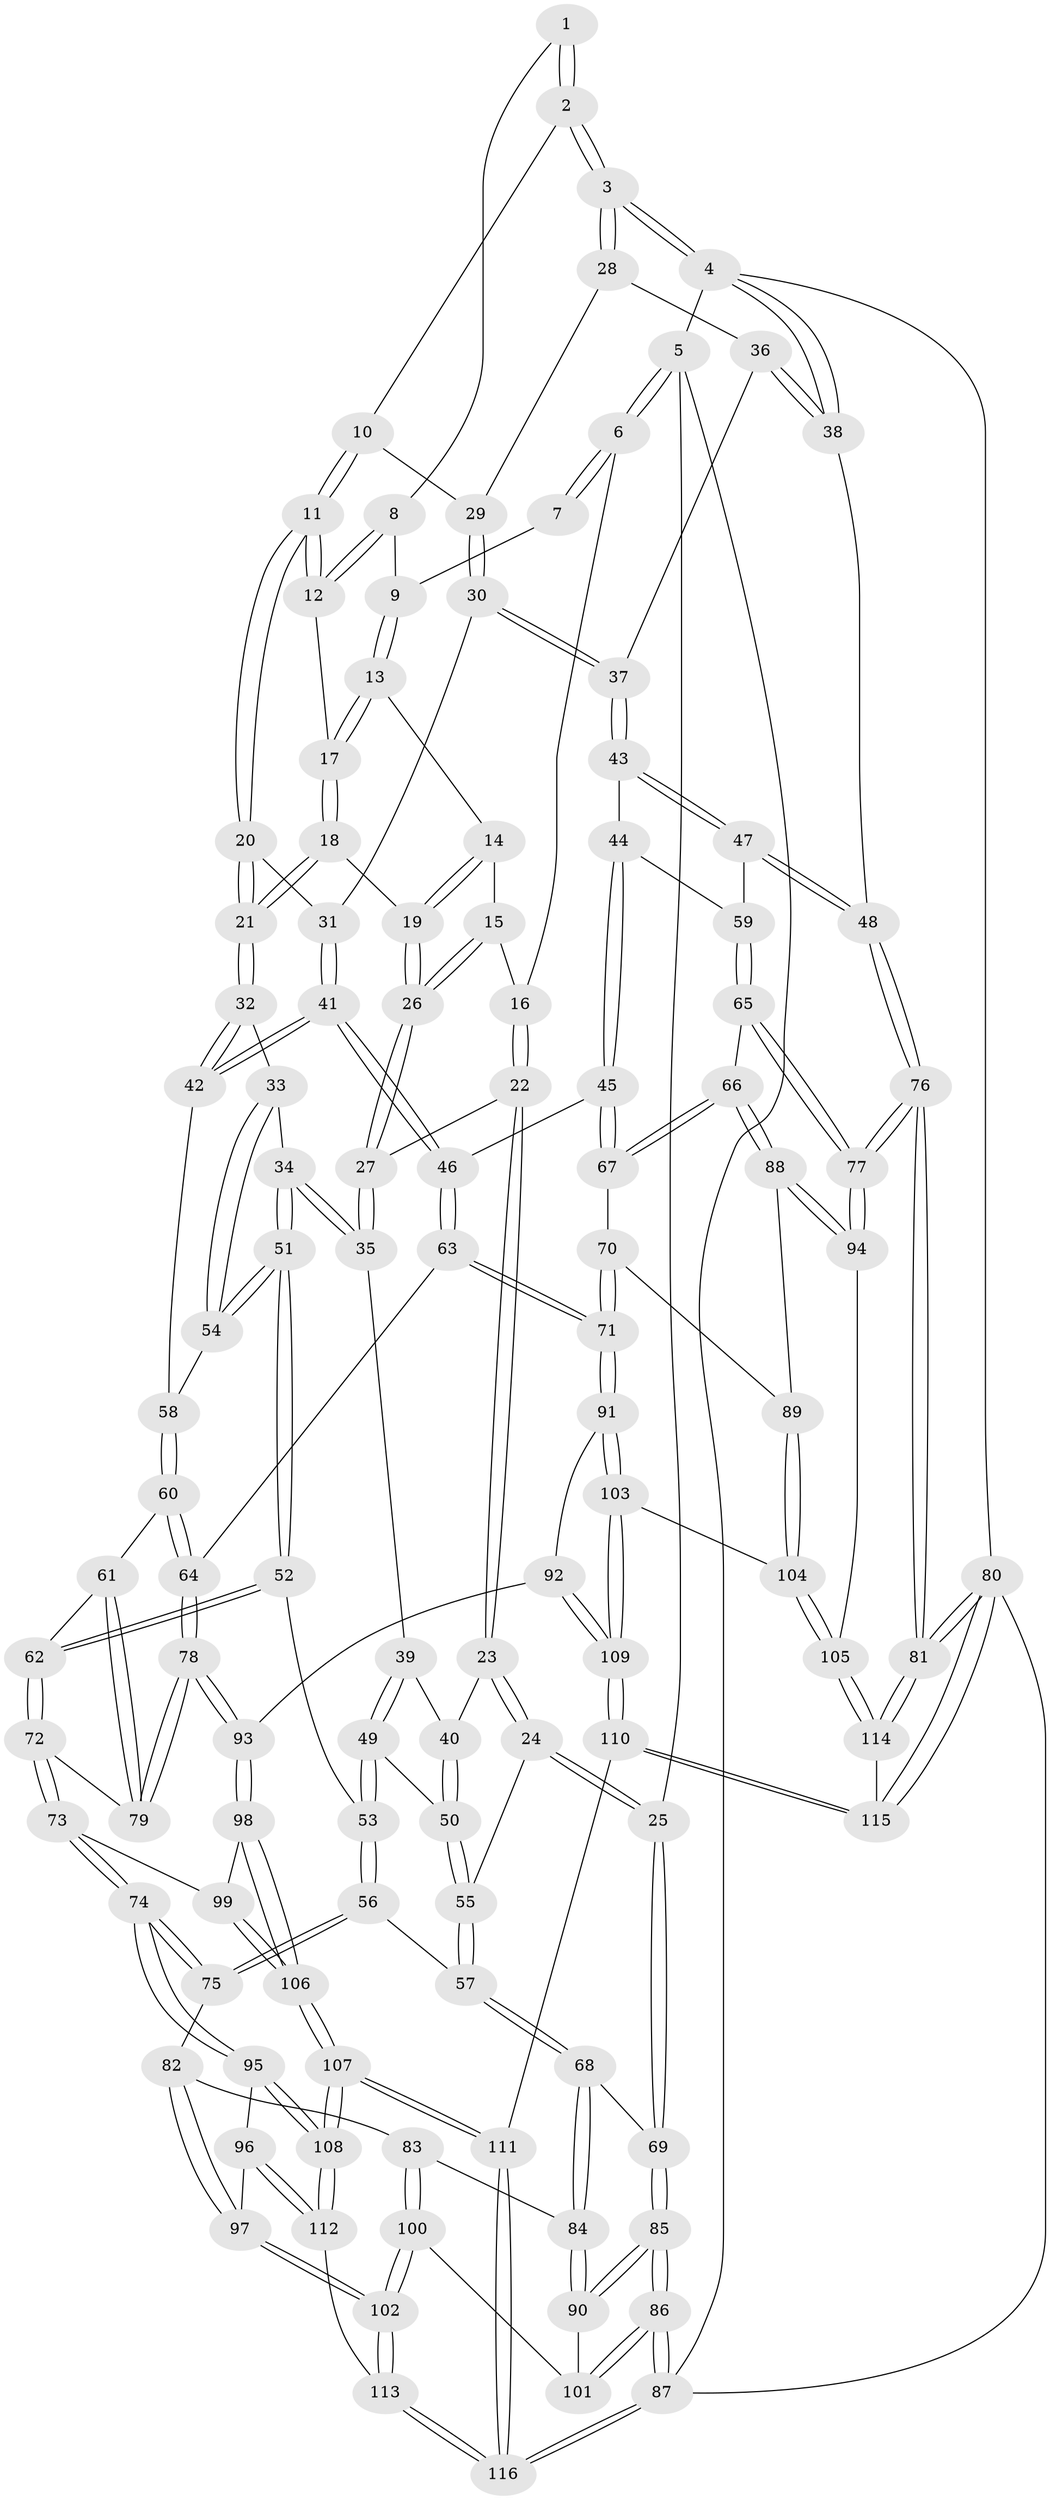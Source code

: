 // Generated by graph-tools (version 1.1) at 2025/27/03/15/25 16:27:57]
// undirected, 116 vertices, 287 edges
graph export_dot {
graph [start="1"]
  node [color=gray90,style=filled];
  1 [pos="+0.656024772321568+0"];
  2 [pos="+0.7664276589765248+0"];
  3 [pos="+1+0"];
  4 [pos="+1+0"];
  5 [pos="+0+0"];
  6 [pos="+0.05737071797090293+0"];
  7 [pos="+0.30541891655615916+0"];
  8 [pos="+0.5448307463002835+0.01976800844692476"];
  9 [pos="+0.413315670047491+0.05448147683321359"];
  10 [pos="+0.6976084853621797+0.17323562773474996"];
  11 [pos="+0.6968103763837097+0.1736722643358038"];
  12 [pos="+0.5463692604396072+0.11216838656097355"];
  13 [pos="+0.411628555079765+0.07029422202648003"];
  14 [pos="+0.40714242969676173+0.0804232117563916"];
  15 [pos="+0.2699763484320874+0.12929088332547942"];
  16 [pos="+0.18007327836441836+0.03514676557092208"];
  17 [pos="+0.5427849485131759+0.11449049889701492"];
  18 [pos="+0.4630520288870485+0.2141153184854786"];
  19 [pos="+0.44256325369400124+0.20667778836953904"];
  20 [pos="+0.6357137407426057+0.2620217540906542"];
  21 [pos="+0.549113672370871+0.33255263134734503"];
  22 [pos="+0.10409051765937788+0.2741573845420059"];
  23 [pos="+0.02480495747371321+0.32579110009645235"];
  24 [pos="+0+0.3715740311153323"];
  25 [pos="+0+0.35872218271891687"];
  26 [pos="+0.3024370594439158+0.23874712071282356"];
  27 [pos="+0.28909801836508686+0.2667334404253897"];
  28 [pos="+0.850530301337478+0.22128214985807856"];
  29 [pos="+0.6997073828468607+0.17408881847744775"];
  30 [pos="+0.7630720180111706+0.34925258551091937"];
  31 [pos="+0.7458460719687326+0.35518931911210755"];
  32 [pos="+0.535431347960198+0.4022324514387676"];
  33 [pos="+0.32639699296413205+0.3705159876865963"];
  34 [pos="+0.3170674812018851+0.3671186112756812"];
  35 [pos="+0.3128368761029145+0.3644672360192069"];
  36 [pos="+0.8574118734333598+0.2382702068678885"];
  37 [pos="+0.8684711291513341+0.3380151529991244"];
  38 [pos="+1+0.25926282918618043"];
  39 [pos="+0.27739531727732664+0.38927997367649647"];
  40 [pos="+0.19713457730060224+0.39170978384142197"];
  41 [pos="+0.6503803927732422+0.5012814854197655"];
  42 [pos="+0.5447337454744404+0.4285410013130555"];
  43 [pos="+0.8889653501556194+0.3711312483159515"];
  44 [pos="+0.822915353168018+0.5003314480837845"];
  45 [pos="+0.7244290863935436+0.5313744143241635"];
  46 [pos="+0.659434702291227+0.5122740967918342"];
  47 [pos="+1+0.4165596838467285"];
  48 [pos="+1+0.41451666416664884"];
  49 [pos="+0.24946258813813868+0.45138262490257075"];
  50 [pos="+0.17028371617201515+0.4829143426090149"];
  51 [pos="+0.3134149267962602+0.5724621772870297"];
  52 [pos="+0.3089409540827685+0.575297823711691"];
  53 [pos="+0.2783551354324662+0.5663613840758901"];
  54 [pos="+0.3841656377712739+0.5490354635316526"];
  55 [pos="+0.1091927048087721+0.5345645935939822"];
  56 [pos="+0.14023959491880192+0.5813169435525994"];
  57 [pos="+0.13810561244367997+0.5800427492385042"];
  58 [pos="+0.4410952510621376+0.545482175403608"];
  59 [pos="+0.9098285159814522+0.569135074864783"];
  60 [pos="+0.4473653850183379+0.569617357349739"];
  61 [pos="+0.4081127002826419+0.6581247006517841"];
  62 [pos="+0.3159601143721373+0.6428295552577682"];
  63 [pos="+0.599091862299289+0.6544669911639602"];
  64 [pos="+0.5144231231720786+0.6734822197460388"];
  65 [pos="+0.9207080473452038+0.6434402795853609"];
  66 [pos="+0.8271324750162855+0.697644590213661"];
  67 [pos="+0.766398321904808+0.6511051900096807"];
  68 [pos="+0.05589645682662266+0.6678220108311826"];
  69 [pos="+0+0.4193591749172221"];
  70 [pos="+0.7407877103537006+0.6756557346892919"];
  71 [pos="+0.6440080560763664+0.7363443215786057"];
  72 [pos="+0.30276122094860597+0.7099579645865074"];
  73 [pos="+0.2634064639106534+0.7565277079941283"];
  74 [pos="+0.2590245384159482+0.758112795811472"];
  75 [pos="+0.15589754214277063+0.6255958128142638"];
  76 [pos="+1+0.8287026424813969"];
  77 [pos="+1+0.8136867466736029"];
  78 [pos="+0.46620770751225843+0.7444034339386965"];
  79 [pos="+0.4333262340107257+0.7240583236027646"];
  80 [pos="+1+1"];
  81 [pos="+1+1"];
  82 [pos="+0.11843412948370077+0.7426197390779845"];
  83 [pos="+0.04543152959660442+0.7309352817620031"];
  84 [pos="+0.027951462984563528+0.7174145485977476"];
  85 [pos="+0+0.7151109003531891"];
  86 [pos="+0+1"];
  87 [pos="+0+1"];
  88 [pos="+0.8269899516355763+0.7022574700587708"];
  89 [pos="+0.7362001482465155+0.7688857241469789"];
  90 [pos="+0+0.7239299153908871"];
  91 [pos="+0.6480236803424948+0.8003441041424724"];
  92 [pos="+0.5115668775897352+0.7927774896809713"];
  93 [pos="+0.4710008707434103+0.7825140178077059"];
  94 [pos="+0.8665897981811113+0.8334316475471556"];
  95 [pos="+0.23640648721733382+0.7838597256263111"];
  96 [pos="+0.20893320892153863+0.8063897684587835"];
  97 [pos="+0.1930669478379826+0.8168774326890389"];
  98 [pos="+0.4594834024662216+0.7993696177696935"];
  99 [pos="+0.3061667368007661+0.7830049592436227"];
  100 [pos="+0.07796164008641869+0.8717571820266304"];
  101 [pos="+0.04948539044810558+0.8844314101456783"];
  102 [pos="+0.1633235367916926+0.8668226327944707"];
  103 [pos="+0.6710127902183886+0.8317715330330783"];
  104 [pos="+0.6838410459486647+0.8320226401012382"];
  105 [pos="+0.816573592060688+0.8758681148790647"];
  106 [pos="+0.416639543332698+0.9504700913265631"];
  107 [pos="+0.41555194743626683+0.9708440196107933"];
  108 [pos="+0.37113473477721254+0.9484254688002172"];
  109 [pos="+0.5940854619287316+0.9846881955639736"];
  110 [pos="+0.5117891940811996+1"];
  111 [pos="+0.49785360085251784+1"];
  112 [pos="+0.33112810720164026+0.9355979372254549"];
  113 [pos="+0.18124537475400734+0.9111731822999525"];
  114 [pos="+0.8173078666811453+0.8900287981830874"];
  115 [pos="+0.6747095534460962+1"];
  116 [pos="+0.1815015286718776+1"];
  1 -- 2;
  1 -- 2;
  1 -- 8;
  2 -- 3;
  2 -- 3;
  2 -- 10;
  3 -- 4;
  3 -- 4;
  3 -- 28;
  3 -- 28;
  4 -- 5;
  4 -- 38;
  4 -- 38;
  4 -- 80;
  5 -- 6;
  5 -- 6;
  5 -- 25;
  5 -- 87;
  6 -- 7;
  6 -- 7;
  6 -- 16;
  7 -- 9;
  8 -- 9;
  8 -- 12;
  8 -- 12;
  9 -- 13;
  9 -- 13;
  10 -- 11;
  10 -- 11;
  10 -- 29;
  11 -- 12;
  11 -- 12;
  11 -- 20;
  11 -- 20;
  12 -- 17;
  13 -- 14;
  13 -- 17;
  13 -- 17;
  14 -- 15;
  14 -- 19;
  14 -- 19;
  15 -- 16;
  15 -- 26;
  15 -- 26;
  16 -- 22;
  16 -- 22;
  17 -- 18;
  17 -- 18;
  18 -- 19;
  18 -- 21;
  18 -- 21;
  19 -- 26;
  19 -- 26;
  20 -- 21;
  20 -- 21;
  20 -- 31;
  21 -- 32;
  21 -- 32;
  22 -- 23;
  22 -- 23;
  22 -- 27;
  23 -- 24;
  23 -- 24;
  23 -- 40;
  24 -- 25;
  24 -- 25;
  24 -- 55;
  25 -- 69;
  25 -- 69;
  26 -- 27;
  26 -- 27;
  27 -- 35;
  27 -- 35;
  28 -- 29;
  28 -- 36;
  29 -- 30;
  29 -- 30;
  30 -- 31;
  30 -- 37;
  30 -- 37;
  31 -- 41;
  31 -- 41;
  32 -- 33;
  32 -- 42;
  32 -- 42;
  33 -- 34;
  33 -- 54;
  33 -- 54;
  34 -- 35;
  34 -- 35;
  34 -- 51;
  34 -- 51;
  35 -- 39;
  36 -- 37;
  36 -- 38;
  36 -- 38;
  37 -- 43;
  37 -- 43;
  38 -- 48;
  39 -- 40;
  39 -- 49;
  39 -- 49;
  40 -- 50;
  40 -- 50;
  41 -- 42;
  41 -- 42;
  41 -- 46;
  41 -- 46;
  42 -- 58;
  43 -- 44;
  43 -- 47;
  43 -- 47;
  44 -- 45;
  44 -- 45;
  44 -- 59;
  45 -- 46;
  45 -- 67;
  45 -- 67;
  46 -- 63;
  46 -- 63;
  47 -- 48;
  47 -- 48;
  47 -- 59;
  48 -- 76;
  48 -- 76;
  49 -- 50;
  49 -- 53;
  49 -- 53;
  50 -- 55;
  50 -- 55;
  51 -- 52;
  51 -- 52;
  51 -- 54;
  51 -- 54;
  52 -- 53;
  52 -- 62;
  52 -- 62;
  53 -- 56;
  53 -- 56;
  54 -- 58;
  55 -- 57;
  55 -- 57;
  56 -- 57;
  56 -- 75;
  56 -- 75;
  57 -- 68;
  57 -- 68;
  58 -- 60;
  58 -- 60;
  59 -- 65;
  59 -- 65;
  60 -- 61;
  60 -- 64;
  60 -- 64;
  61 -- 62;
  61 -- 79;
  61 -- 79;
  62 -- 72;
  62 -- 72;
  63 -- 64;
  63 -- 71;
  63 -- 71;
  64 -- 78;
  64 -- 78;
  65 -- 66;
  65 -- 77;
  65 -- 77;
  66 -- 67;
  66 -- 67;
  66 -- 88;
  66 -- 88;
  67 -- 70;
  68 -- 69;
  68 -- 84;
  68 -- 84;
  69 -- 85;
  69 -- 85;
  70 -- 71;
  70 -- 71;
  70 -- 89;
  71 -- 91;
  71 -- 91;
  72 -- 73;
  72 -- 73;
  72 -- 79;
  73 -- 74;
  73 -- 74;
  73 -- 99;
  74 -- 75;
  74 -- 75;
  74 -- 95;
  74 -- 95;
  75 -- 82;
  76 -- 77;
  76 -- 77;
  76 -- 81;
  76 -- 81;
  77 -- 94;
  77 -- 94;
  78 -- 79;
  78 -- 79;
  78 -- 93;
  78 -- 93;
  80 -- 81;
  80 -- 81;
  80 -- 115;
  80 -- 115;
  80 -- 87;
  81 -- 114;
  81 -- 114;
  82 -- 83;
  82 -- 97;
  82 -- 97;
  83 -- 84;
  83 -- 100;
  83 -- 100;
  84 -- 90;
  84 -- 90;
  85 -- 86;
  85 -- 86;
  85 -- 90;
  85 -- 90;
  86 -- 87;
  86 -- 87;
  86 -- 101;
  86 -- 101;
  87 -- 116;
  87 -- 116;
  88 -- 89;
  88 -- 94;
  88 -- 94;
  89 -- 104;
  89 -- 104;
  90 -- 101;
  91 -- 92;
  91 -- 103;
  91 -- 103;
  92 -- 93;
  92 -- 109;
  92 -- 109;
  93 -- 98;
  93 -- 98;
  94 -- 105;
  95 -- 96;
  95 -- 108;
  95 -- 108;
  96 -- 97;
  96 -- 112;
  96 -- 112;
  97 -- 102;
  97 -- 102;
  98 -- 99;
  98 -- 106;
  98 -- 106;
  99 -- 106;
  99 -- 106;
  100 -- 101;
  100 -- 102;
  100 -- 102;
  102 -- 113;
  102 -- 113;
  103 -- 104;
  103 -- 109;
  103 -- 109;
  104 -- 105;
  104 -- 105;
  105 -- 114;
  105 -- 114;
  106 -- 107;
  106 -- 107;
  107 -- 108;
  107 -- 108;
  107 -- 111;
  107 -- 111;
  108 -- 112;
  108 -- 112;
  109 -- 110;
  109 -- 110;
  110 -- 111;
  110 -- 115;
  110 -- 115;
  111 -- 116;
  111 -- 116;
  112 -- 113;
  113 -- 116;
  113 -- 116;
  114 -- 115;
}
